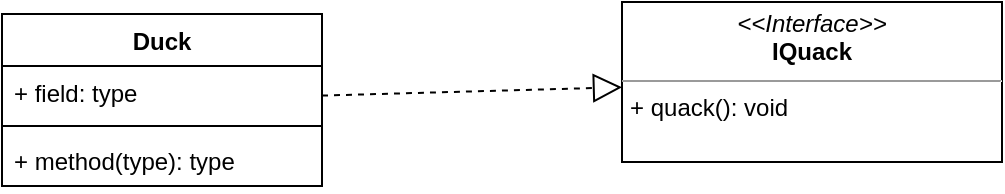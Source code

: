 <mxfile version="11.2.2" pages="1"><diagram id="x5kAWXvw7mvRQ09Smew5" name="Page-1"><mxGraphModel dx="868" dy="470" grid="1" gridSize="10" guides="1" tooltips="1" connect="1" arrows="1" fold="1" page="1" pageScale="1" pageWidth="827" pageHeight="1169" math="0" shadow="0"><root><mxCell id="0"/><mxCell id="1" parent="0"/><mxCell id="Pqq3VxwXyManhrV5MD5P-1" value="&lt;p style=&quot;margin: 0px ; margin-top: 4px ; text-align: center&quot;&gt;&lt;i&gt;&amp;lt;&amp;lt;Interface&amp;gt;&amp;gt;&lt;/i&gt;&lt;br&gt;&lt;b&gt;IQuack&lt;/b&gt;&lt;/p&gt;&lt;hr size=&quot;1&quot;&gt;&lt;p style=&quot;margin: 0px ; margin-left: 4px&quot;&gt;+ quack(): void&lt;br&gt;&lt;/p&gt;" style="verticalAlign=top;align=left;overflow=fill;fontSize=12;fontFamily=Helvetica;html=1;" vertex="1" parent="1"><mxGeometry x="550" y="90" width="190" height="80" as="geometry"/></mxCell><mxCell id="Pqq3VxwXyManhrV5MD5P-2" value="Duck" style="swimlane;fontStyle=1;align=center;verticalAlign=top;childLayout=stackLayout;horizontal=1;startSize=26;horizontalStack=0;resizeParent=1;resizeParentMax=0;resizeLast=0;collapsible=1;marginBottom=0;" vertex="1" parent="1"><mxGeometry x="240" y="96" width="160" height="86" as="geometry"/></mxCell><mxCell id="Pqq3VxwXyManhrV5MD5P-3" value="+ field: type" style="text;strokeColor=none;fillColor=none;align=left;verticalAlign=top;spacingLeft=4;spacingRight=4;overflow=hidden;rotatable=0;points=[[0,0.5],[1,0.5]];portConstraint=eastwest;" vertex="1" parent="Pqq3VxwXyManhrV5MD5P-2"><mxGeometry y="26" width="160" height="26" as="geometry"/></mxCell><mxCell id="Pqq3VxwXyManhrV5MD5P-4" value="" style="line;strokeWidth=1;fillColor=none;align=left;verticalAlign=middle;spacingTop=-1;spacingLeft=3;spacingRight=3;rotatable=0;labelPosition=right;points=[];portConstraint=eastwest;" vertex="1" parent="Pqq3VxwXyManhrV5MD5P-2"><mxGeometry y="52" width="160" height="8" as="geometry"/></mxCell><mxCell id="Pqq3VxwXyManhrV5MD5P-5" value="+ method(type): type" style="text;strokeColor=none;fillColor=none;align=left;verticalAlign=top;spacingLeft=4;spacingRight=4;overflow=hidden;rotatable=0;points=[[0,0.5],[1,0.5]];portConstraint=eastwest;" vertex="1" parent="Pqq3VxwXyManhrV5MD5P-2"><mxGeometry y="60" width="160" height="26" as="geometry"/></mxCell><mxCell id="Pqq3VxwXyManhrV5MD5P-6" value="" style="endArrow=block;dashed=1;endFill=0;endSize=12;html=1;" edge="1" parent="1" source="Pqq3VxwXyManhrV5MD5P-2" target="Pqq3VxwXyManhrV5MD5P-1"><mxGeometry width="160" relative="1" as="geometry"><mxPoint x="240" y="210" as="sourcePoint"/><mxPoint x="400" y="210" as="targetPoint"/></mxGeometry></mxCell></root></mxGraphModel></diagram></mxfile>